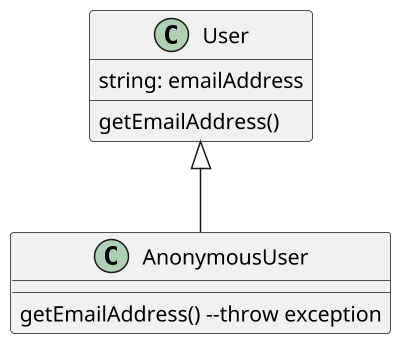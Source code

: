 @startuml exercice-lsp
scale 400*400
hide footbox

class User{
    string: emailAddress
    getEmailAddress()
}

class AnonymousUser  {
    getEmailAddress() --throw exception
}

User <|-- AnonymousUser

@enduml
